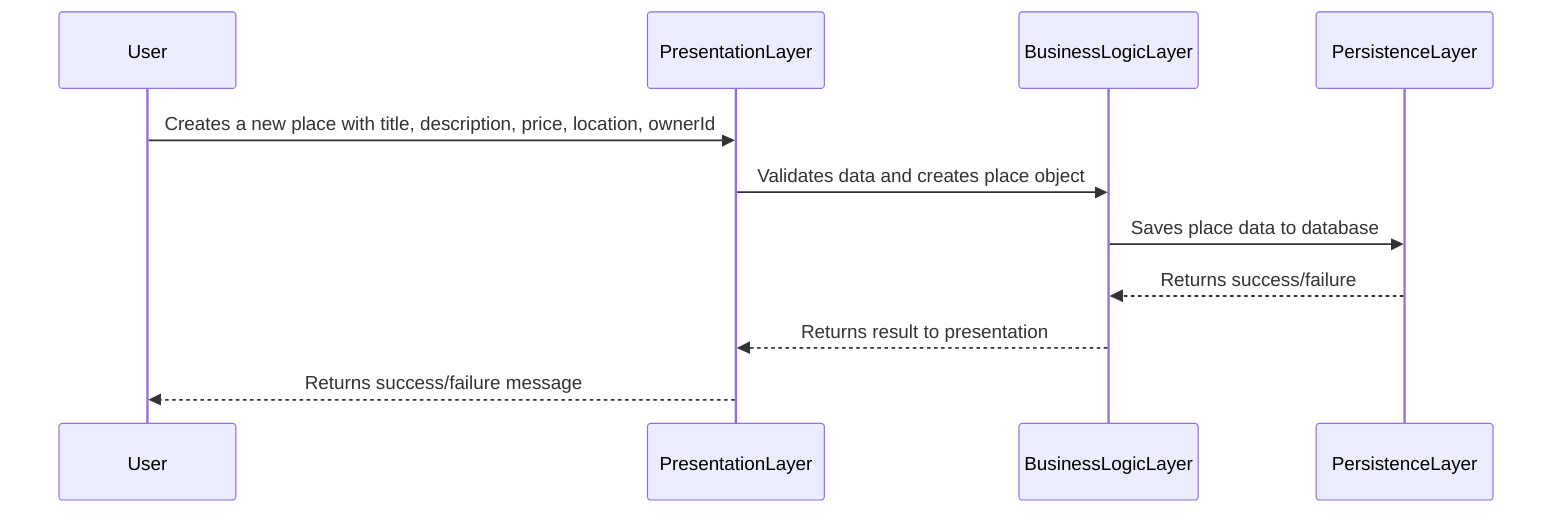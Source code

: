 sequenceDiagram
  participant User
  participant PresentationLayer
  participant BusinessLogicLayer
  participant PersistenceLayer

  User->>PresentationLayer: Creates a new place with title, description, price, location, ownerId
  PresentationLayer->>BusinessLogicLayer: Validates data and creates place object
  BusinessLogicLayer->>PersistenceLayer: Saves place data to database
  PersistenceLayer-->>BusinessLogicLayer: Returns success/failure
  BusinessLogicLayer-->>PresentationLayer: Returns result to presentation
  PresentationLayer-->>User: Returns success/failure message